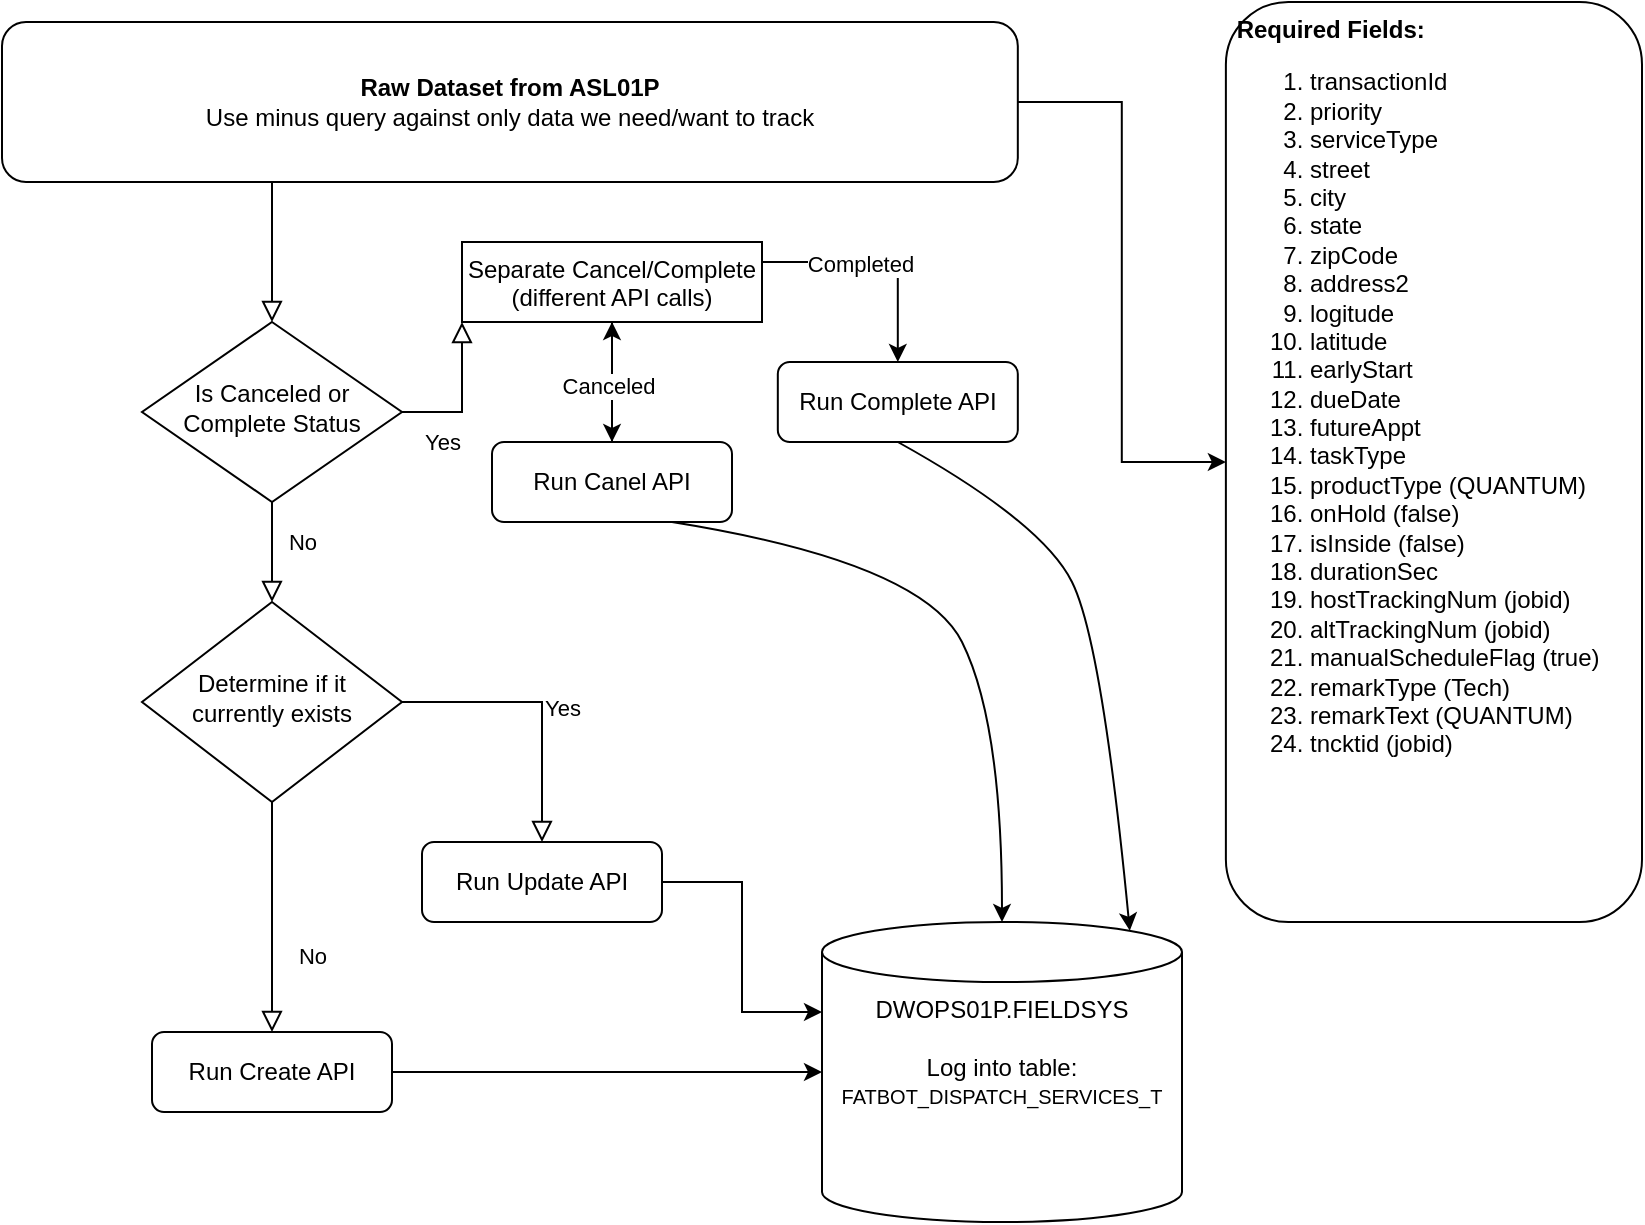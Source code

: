 <mxfile version="14.9.5" type="github">
  <diagram id="C5RBs43oDa-KdzZeNtuy" name="Page-1">
    <mxGraphModel dx="2249" dy="802" grid="1" gridSize="10" guides="1" tooltips="1" connect="1" arrows="1" fold="1" page="1" pageScale="1" pageWidth="827" pageHeight="1169" math="0" shadow="0">
      <root>
        <mxCell id="WIyWlLk6GJQsqaUBKTNV-0" />
        <mxCell id="WIyWlLk6GJQsqaUBKTNV-1" parent="WIyWlLk6GJQsqaUBKTNV-0" />
        <mxCell id="WIyWlLk6GJQsqaUBKTNV-2" value="" style="rounded=0;html=1;jettySize=auto;orthogonalLoop=1;fontSize=11;endArrow=block;endFill=0;endSize=8;strokeWidth=1;shadow=0;labelBackgroundColor=none;edgeStyle=orthogonalEdgeStyle;" parent="WIyWlLk6GJQsqaUBKTNV-1" source="WIyWlLk6GJQsqaUBKTNV-3" target="WIyWlLk6GJQsqaUBKTNV-6" edge="1">
          <mxGeometry relative="1" as="geometry">
            <Array as="points">
              <mxPoint x="115" y="110" />
              <mxPoint x="115" y="110" />
            </Array>
          </mxGeometry>
        </mxCell>
        <mxCell id="WIyWlLk6GJQsqaUBKTNV-4" value="Yes" style="rounded=0;html=1;jettySize=auto;orthogonalLoop=1;fontSize=11;endArrow=block;endFill=0;endSize=8;strokeWidth=1;shadow=0;labelBackgroundColor=none;edgeStyle=orthogonalEdgeStyle;exitX=1;exitY=0.5;exitDx=0;exitDy=0;entryX=0;entryY=1;entryDx=0;entryDy=0;" parent="WIyWlLk6GJQsqaUBKTNV-1" source="WIyWlLk6GJQsqaUBKTNV-6" target="o_49SGEgrOtvmHauCr_D-13" edge="1">
          <mxGeometry x="-0.467" y="-15" relative="1" as="geometry">
            <mxPoint as="offset" />
            <mxPoint x="190" y="205" as="sourcePoint" />
            <mxPoint x="250" y="155" as="targetPoint" />
            <Array as="points">
              <mxPoint x="210" y="205" />
            </Array>
          </mxGeometry>
        </mxCell>
        <mxCell id="WIyWlLk6GJQsqaUBKTNV-5" value="No" style="edgeStyle=orthogonalEdgeStyle;rounded=0;jettySize=auto;orthogonalLoop=1;fontSize=11;endArrow=block;endFill=0;endSize=8;strokeWidth=1;shadow=0;labelBackgroundColor=none;html=1;exitX=0.5;exitY=1;exitDx=0;exitDy=0;entryX=0.5;entryY=0;entryDx=0;entryDy=0;" parent="WIyWlLk6GJQsqaUBKTNV-1" source="WIyWlLk6GJQsqaUBKTNV-6" target="WIyWlLk6GJQsqaUBKTNV-10" edge="1">
          <mxGeometry x="-0.2" y="15" relative="1" as="geometry">
            <mxPoint as="offset" />
            <mxPoint x="160" y="270" as="sourcePoint" />
            <Array as="points">
              <mxPoint x="115" y="280" />
              <mxPoint x="115" y="280" />
            </Array>
          </mxGeometry>
        </mxCell>
        <mxCell id="WIyWlLk6GJQsqaUBKTNV-6" value="Is Canceled or Complete Status" style="rhombus;whiteSpace=wrap;html=1;shadow=0;fontFamily=Helvetica;fontSize=12;align=center;strokeWidth=1;spacing=6;spacingTop=-4;" parent="WIyWlLk6GJQsqaUBKTNV-1" vertex="1">
          <mxGeometry x="50" y="160" width="130" height="90" as="geometry" />
        </mxCell>
        <mxCell id="WIyWlLk6GJQsqaUBKTNV-8" value="No" style="rounded=0;html=1;jettySize=auto;orthogonalLoop=1;fontSize=11;endArrow=block;endFill=0;endSize=8;strokeWidth=1;shadow=0;labelBackgroundColor=none;edgeStyle=orthogonalEdgeStyle;" parent="WIyWlLk6GJQsqaUBKTNV-1" source="WIyWlLk6GJQsqaUBKTNV-10" target="WIyWlLk6GJQsqaUBKTNV-11" edge="1">
          <mxGeometry x="0.333" y="20" relative="1" as="geometry">
            <mxPoint as="offset" />
          </mxGeometry>
        </mxCell>
        <mxCell id="WIyWlLk6GJQsqaUBKTNV-9" value="Yes" style="edgeStyle=orthogonalEdgeStyle;rounded=0;html=1;jettySize=auto;orthogonalLoop=1;fontSize=11;endArrow=block;endFill=0;endSize=8;strokeWidth=1;shadow=0;labelBackgroundColor=none;" parent="WIyWlLk6GJQsqaUBKTNV-1" source="WIyWlLk6GJQsqaUBKTNV-10" target="WIyWlLk6GJQsqaUBKTNV-12" edge="1">
          <mxGeometry x="0.035" y="10" relative="1" as="geometry">
            <mxPoint as="offset" />
          </mxGeometry>
        </mxCell>
        <mxCell id="WIyWlLk6GJQsqaUBKTNV-10" value="Determine if it currently exists" style="rhombus;whiteSpace=wrap;html=1;shadow=0;fontFamily=Helvetica;fontSize=12;align=center;strokeWidth=1;spacing=6;spacingTop=-4;" parent="WIyWlLk6GJQsqaUBKTNV-1" vertex="1">
          <mxGeometry x="50" y="300" width="130" height="100" as="geometry" />
        </mxCell>
        <mxCell id="o_49SGEgrOtvmHauCr_D-24" style="edgeStyle=orthogonalEdgeStyle;rounded=0;orthogonalLoop=1;jettySize=auto;html=1;exitX=1;exitY=0.5;exitDx=0;exitDy=0;entryX=0;entryY=0.5;entryDx=0;entryDy=0;entryPerimeter=0;" edge="1" parent="WIyWlLk6GJQsqaUBKTNV-1" source="WIyWlLk6GJQsqaUBKTNV-11" target="o_49SGEgrOtvmHauCr_D-10">
          <mxGeometry relative="1" as="geometry" />
        </mxCell>
        <mxCell id="WIyWlLk6GJQsqaUBKTNV-11" value="Run Create API" style="rounded=1;whiteSpace=wrap;html=1;fontSize=12;glass=0;strokeWidth=1;shadow=0;" parent="WIyWlLk6GJQsqaUBKTNV-1" vertex="1">
          <mxGeometry x="55" y="515" width="120" height="40" as="geometry" />
        </mxCell>
        <mxCell id="o_49SGEgrOtvmHauCr_D-25" style="edgeStyle=orthogonalEdgeStyle;rounded=0;orthogonalLoop=1;jettySize=auto;html=1;entryX=0;entryY=0;entryDx=0;entryDy=45;entryPerimeter=0;" edge="1" parent="WIyWlLk6GJQsqaUBKTNV-1" source="WIyWlLk6GJQsqaUBKTNV-12" target="o_49SGEgrOtvmHauCr_D-10">
          <mxGeometry relative="1" as="geometry" />
        </mxCell>
        <mxCell id="WIyWlLk6GJQsqaUBKTNV-12" value="Run Update API" style="rounded=1;whiteSpace=wrap;html=1;fontSize=12;glass=0;strokeWidth=1;shadow=0;" parent="WIyWlLk6GJQsqaUBKTNV-1" vertex="1">
          <mxGeometry x="190" y="420" width="120" height="40" as="geometry" />
        </mxCell>
        <mxCell id="o_49SGEgrOtvmHauCr_D-2" value="" style="group;horizontal=0;" vertex="1" connectable="0" parent="WIyWlLk6GJQsqaUBKTNV-1">
          <mxGeometry x="-20" width="820" height="460" as="geometry" />
        </mxCell>
        <mxCell id="o_49SGEgrOtvmHauCr_D-6" style="edgeStyle=orthogonalEdgeStyle;rounded=0;orthogonalLoop=1;jettySize=auto;html=1;exitX=1;exitY=0.5;exitDx=0;exitDy=0;" edge="1" parent="o_49SGEgrOtvmHauCr_D-2" source="WIyWlLk6GJQsqaUBKTNV-3" target="o_49SGEgrOtvmHauCr_D-1">
          <mxGeometry relative="1" as="geometry" />
        </mxCell>
        <mxCell id="WIyWlLk6GJQsqaUBKTNV-3" value="&lt;b&gt;Raw Dataset from ASL01P&lt;/b&gt;&lt;br&gt;Use minus query against only data we need/want to track" style="rounded=1;whiteSpace=wrap;html=1;fontSize=12;glass=0;strokeWidth=1;shadow=0;" parent="o_49SGEgrOtvmHauCr_D-2" vertex="1">
          <mxGeometry y="10" width="507.91" height="80" as="geometry" />
        </mxCell>
        <mxCell id="o_49SGEgrOtvmHauCr_D-1" value="&lt;span style=&quot;white-space: pre&quot;&gt;	&lt;/span&gt;&lt;b&gt;Required Fields:&lt;/b&gt;&lt;br&gt;&lt;ol&gt;&lt;li&gt;transactionId&lt;/li&gt;&lt;li&gt;priority&lt;/li&gt;&lt;li&gt;serviceType&lt;/li&gt;&lt;li&gt;street&lt;/li&gt;&lt;li&gt;city&lt;/li&gt;&lt;li&gt;state&lt;/li&gt;&lt;li&gt;zipCode&lt;/li&gt;&lt;li&gt;address2&lt;/li&gt;&lt;li&gt;logitude&lt;/li&gt;&lt;li&gt;latitude&lt;/li&gt;&lt;li&gt;earlyStart&lt;/li&gt;&lt;li&gt;dueDate&lt;/li&gt;&lt;li&gt;&lt;span&gt;futureAppt&lt;/span&gt;&lt;br&gt;&lt;/li&gt;&lt;li&gt;taskType&lt;/li&gt;&lt;li&gt;productType (QUANTUM)&lt;/li&gt;&lt;li&gt;onHold (false)&lt;/li&gt;&lt;li&gt;isInside (false)&lt;/li&gt;&lt;li&gt;durationSec&lt;/li&gt;&lt;li&gt;hostTrackingNum (jobid)&lt;/li&gt;&lt;li&gt;altTrackingNum (jobid)&lt;/li&gt;&lt;li&gt;manualScheduleFlag (true)&lt;/li&gt;&lt;li&gt;remarkType (Tech)&lt;/li&gt;&lt;li&gt;remarkText (QUANTUM)&lt;/li&gt;&lt;li&gt;tncktid (jobid)&lt;/li&gt;&lt;/ol&gt;" style="rounded=1;whiteSpace=wrap;html=1;align=left;verticalAlign=top;" vertex="1" parent="o_49SGEgrOtvmHauCr_D-2">
          <mxGeometry x="611.94" width="208.06" height="460" as="geometry" />
        </mxCell>
        <mxCell id="o_49SGEgrOtvmHauCr_D-19" style="edgeStyle=orthogonalEdgeStyle;rounded=0;orthogonalLoop=1;jettySize=auto;html=1;exitX=0.5;exitY=1;exitDx=0;exitDy=0;entryX=0.5;entryY=0;entryDx=0;entryDy=0;" edge="1" parent="o_49SGEgrOtvmHauCr_D-2" source="o_49SGEgrOtvmHauCr_D-13">
          <mxGeometry relative="1" as="geometry">
            <mxPoint x="305" y="220" as="targetPoint" />
            <Array as="points">
              <mxPoint x="305" y="190" />
              <mxPoint x="305" y="190" />
            </Array>
          </mxGeometry>
        </mxCell>
        <mxCell id="o_49SGEgrOtvmHauCr_D-13" value="Separate Cancel/Complete&lt;br&gt;(different API calls)" style="rounded=0;whiteSpace=wrap;html=1;verticalAlign=top;" vertex="1" parent="o_49SGEgrOtvmHauCr_D-2">
          <mxGeometry x="230" y="120" width="150" height="40" as="geometry" />
        </mxCell>
        <mxCell id="o_49SGEgrOtvmHauCr_D-18" style="edgeStyle=orthogonalEdgeStyle;rounded=0;orthogonalLoop=1;jettySize=auto;html=1;exitX=1;exitY=0.25;exitDx=0;exitDy=0;entryX=0.5;entryY=0;entryDx=0;entryDy=0;" edge="1" parent="o_49SGEgrOtvmHauCr_D-2" source="o_49SGEgrOtvmHauCr_D-13" target="o_49SGEgrOtvmHauCr_D-27">
          <mxGeometry relative="1" as="geometry">
            <mxPoint x="450" y="190" as="targetPoint" />
          </mxGeometry>
        </mxCell>
        <mxCell id="o_49SGEgrOtvmHauCr_D-30" value="Completed" style="edgeLabel;html=1;align=center;verticalAlign=middle;resizable=0;points=[];" vertex="1" connectable="0" parent="o_49SGEgrOtvmHauCr_D-18">
          <mxGeometry x="-0.169" y="-1" relative="1" as="geometry">
            <mxPoint as="offset" />
          </mxGeometry>
        </mxCell>
        <mxCell id="o_49SGEgrOtvmHauCr_D-29" value="" style="edgeStyle=orthogonalEdgeStyle;rounded=0;orthogonalLoop=1;jettySize=auto;html=1;exitX=0.5;exitY=0;exitDx=0;exitDy=0;" edge="1" parent="o_49SGEgrOtvmHauCr_D-2" source="o_49SGEgrOtvmHauCr_D-26" target="o_49SGEgrOtvmHauCr_D-13">
          <mxGeometry relative="1" as="geometry" />
        </mxCell>
        <mxCell id="o_49SGEgrOtvmHauCr_D-31" value="Canceled" style="edgeLabel;html=1;align=center;verticalAlign=middle;resizable=0;points=[];" vertex="1" connectable="0" parent="o_49SGEgrOtvmHauCr_D-29">
          <mxGeometry x="-0.067" y="2" relative="1" as="geometry">
            <mxPoint as="offset" />
          </mxGeometry>
        </mxCell>
        <mxCell id="o_49SGEgrOtvmHauCr_D-26" value="Run Canel API" style="rounded=1;whiteSpace=wrap;html=1;fontSize=12;glass=0;strokeWidth=1;shadow=0;" vertex="1" parent="o_49SGEgrOtvmHauCr_D-2">
          <mxGeometry x="245" y="220" width="120" height="40" as="geometry" />
        </mxCell>
        <mxCell id="o_49SGEgrOtvmHauCr_D-27" value="Run Complete API" style="rounded=1;whiteSpace=wrap;html=1;fontSize=12;glass=0;strokeWidth=1;shadow=0;" vertex="1" parent="o_49SGEgrOtvmHauCr_D-2">
          <mxGeometry x="387.91" y="180" width="120" height="40" as="geometry" />
        </mxCell>
        <mxCell id="o_49SGEgrOtvmHauCr_D-10" value="DWOPS01P.FIELDSYS&lt;br&gt;&lt;br&gt;Log into table:&lt;br&gt;&lt;font style=&quot;font-size: 10px&quot;&gt;FATBOT_DISPATCH_SERVICES_T&lt;/font&gt;" style="shape=cylinder3;whiteSpace=wrap;html=1;boundedLbl=1;backgroundOutline=1;size=15;verticalAlign=top;" vertex="1" parent="WIyWlLk6GJQsqaUBKTNV-1">
          <mxGeometry x="390" y="460" width="180" height="150" as="geometry" />
        </mxCell>
        <mxCell id="o_49SGEgrOtvmHauCr_D-20" value="" style="curved=1;endArrow=classic;html=1;exitX=0.5;exitY=1;exitDx=0;exitDy=0;entryX=0.855;entryY=0;entryDx=0;entryDy=4.35;entryPerimeter=0;" edge="1" parent="WIyWlLk6GJQsqaUBKTNV-1" source="o_49SGEgrOtvmHauCr_D-27" target="o_49SGEgrOtvmHauCr_D-10">
          <mxGeometry width="50" height="50" relative="1" as="geometry">
            <mxPoint x="460" y="240" as="sourcePoint" />
            <mxPoint x="440" y="350" as="targetPoint" />
            <Array as="points">
              <mxPoint x="500" y="260" />
              <mxPoint x="530" y="320" />
            </Array>
          </mxGeometry>
        </mxCell>
        <mxCell id="o_49SGEgrOtvmHauCr_D-23" value="" style="curved=1;endArrow=classic;html=1;exitX=0.75;exitY=1;exitDx=0;exitDy=0;entryX=0.5;entryY=0;entryDx=0;entryDy=0;entryPerimeter=0;" edge="1" parent="WIyWlLk6GJQsqaUBKTNV-1" source="o_49SGEgrOtvmHauCr_D-26" target="o_49SGEgrOtvmHauCr_D-10">
          <mxGeometry width="50" height="50" relative="1" as="geometry">
            <mxPoint x="331.154" y="261.538" as="sourcePoint" />
            <mxPoint x="440" y="350" as="targetPoint" />
            <Array as="points">
              <mxPoint x="440" y="280" />
              <mxPoint x="480" y="360" />
            </Array>
          </mxGeometry>
        </mxCell>
      </root>
    </mxGraphModel>
  </diagram>
</mxfile>
